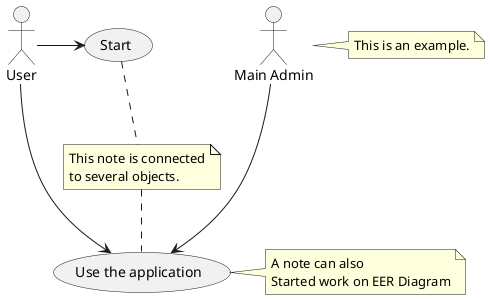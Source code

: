 @startuml
'https://plantuml.com/use-case-diagram

:Main Admin: as Admin
(Use the application) as (Use)

User -> (Start)
User --> (Use)

Admin ---> (Use)

note right of Admin : This is an example.

note right of (Use)
A note can also
Started work on EER Diagram
end note

note "This note is connected\nto several objects." as N2
(Start) .. N2
N2 .. (Use)
@enduml